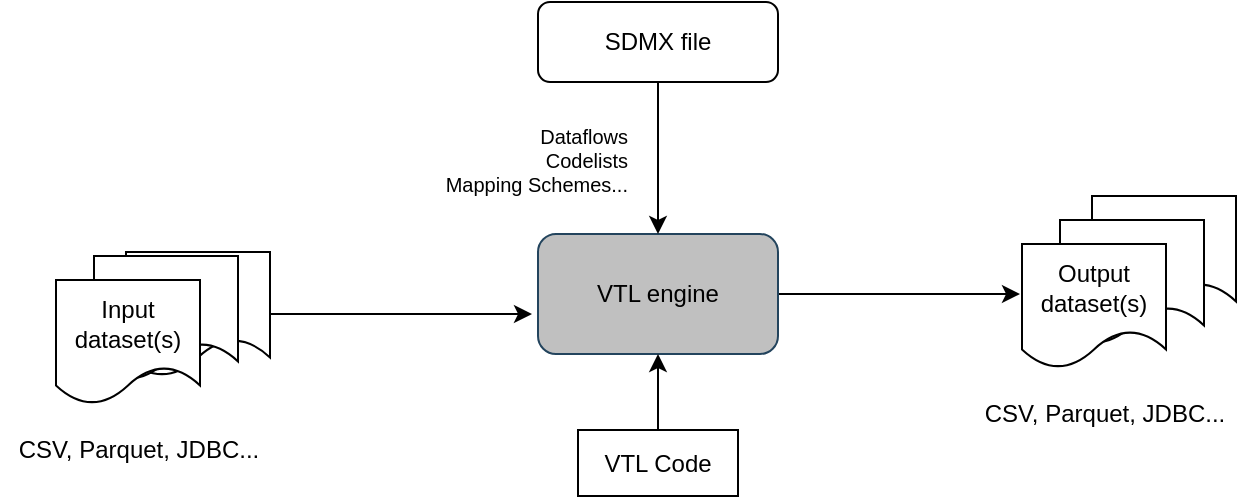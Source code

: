 <mxfile>
    <diagram id="1ycbiQFayEArfO1JpNZU" name="SDMX - VTL">
        <mxGraphModel dx="712" dy="494" grid="0" gridSize="10" guides="1" tooltips="1" connect="1" arrows="1" fold="1" page="1" pageScale="1" pageWidth="1654" pageHeight="1169" math="0" shadow="0">
            <root>
                <mxCell id="0"/>
                <mxCell id="1" parent="0"/>
                <mxCell id="hvFgMO2sP3erS0Mrnt4W-3" value="SDMX file" style="rounded=1;whiteSpace=wrap;html=1;" parent="1" vertex="1">
                    <mxGeometry x="735" y="539" width="120" height="40" as="geometry"/>
                </mxCell>
                <mxCell id="r5dNbKfaTc3IfCNlbxce-11" style="edgeStyle=orthogonalEdgeStyle;rounded=0;orthogonalLoop=1;jettySize=auto;html=1;" parent="1" source="Tq20pD2vIBplVWwXeoZc-1" edge="1">
                    <mxGeometry relative="1" as="geometry">
                        <mxPoint x="976" y="685" as="targetPoint"/>
                    </mxGeometry>
                </mxCell>
                <mxCell id="Tq20pD2vIBplVWwXeoZc-1" value="VTL engine" style="rounded=1;whiteSpace=wrap;html=1;fillColor=#C0C0C0;strokeColor=#23445d;" parent="1" vertex="1">
                    <mxGeometry x="735" y="655" width="120" height="60" as="geometry"/>
                </mxCell>
                <mxCell id="ZYze7_MF27uXMl--vlt8-5" style="edgeStyle=orthogonalEdgeStyle;rounded=0;orthogonalLoop=1;jettySize=auto;html=1;" parent="1" source="ZYze7_MF27uXMl--vlt8-1" edge="1">
                    <mxGeometry relative="1" as="geometry">
                        <mxPoint x="732" y="695" as="targetPoint"/>
                    </mxGeometry>
                </mxCell>
                <mxCell id="r5dNbKfaTc3IfCNlbxce-5" value="" style="group" parent="1" vertex="1" connectable="0">
                    <mxGeometry x="466" y="654" width="139" height="124" as="geometry"/>
                </mxCell>
                <mxCell id="ZYze7_MF27uXMl--vlt8-1" value="" style="shape=document;whiteSpace=wrap;html=1;boundedLbl=1;" parent="r5dNbKfaTc3IfCNlbxce-5" vertex="1">
                    <mxGeometry x="63" y="10" width="72" height="62" as="geometry"/>
                </mxCell>
                <mxCell id="ZYze7_MF27uXMl--vlt8-2" value="" style="shape=document;whiteSpace=wrap;html=1;boundedLbl=1;" parent="r5dNbKfaTc3IfCNlbxce-5" vertex="1">
                    <mxGeometry x="47" y="12" width="72" height="62" as="geometry"/>
                </mxCell>
                <mxCell id="ZYze7_MF27uXMl--vlt8-3" value="Input dataset(s)" style="shape=document;whiteSpace=wrap;html=1;boundedLbl=1;" parent="r5dNbKfaTc3IfCNlbxce-5" vertex="1">
                    <mxGeometry x="28" y="24" width="72" height="62" as="geometry"/>
                </mxCell>
                <mxCell id="ZYze7_MF27uXMl--vlt8-4" value="CSV, Parquet, JDBC..." style="text;html=1;strokeColor=none;fillColor=none;align=center;verticalAlign=middle;whiteSpace=wrap;rounded=0;" parent="r5dNbKfaTc3IfCNlbxce-5" vertex="1">
                    <mxGeometry y="94" width="139" height="30" as="geometry"/>
                </mxCell>
                <mxCell id="r5dNbKfaTc3IfCNlbxce-6" value="" style="group" parent="1" vertex="1" connectable="0">
                    <mxGeometry x="949" y="636" width="139" height="124" as="geometry"/>
                </mxCell>
                <mxCell id="r5dNbKfaTc3IfCNlbxce-7" value="" style="shape=document;whiteSpace=wrap;html=1;boundedLbl=1;" parent="r5dNbKfaTc3IfCNlbxce-6" vertex="1">
                    <mxGeometry x="63" width="72" height="62" as="geometry"/>
                </mxCell>
                <mxCell id="r5dNbKfaTc3IfCNlbxce-8" value="" style="shape=document;whiteSpace=wrap;html=1;boundedLbl=1;" parent="r5dNbKfaTc3IfCNlbxce-6" vertex="1">
                    <mxGeometry x="47" y="12" width="72" height="62" as="geometry"/>
                </mxCell>
                <mxCell id="r5dNbKfaTc3IfCNlbxce-9" value="Output dataset(s)" style="shape=document;whiteSpace=wrap;html=1;boundedLbl=1;" parent="r5dNbKfaTc3IfCNlbxce-6" vertex="1">
                    <mxGeometry x="28" y="24" width="72" height="62" as="geometry"/>
                </mxCell>
                <mxCell id="r5dNbKfaTc3IfCNlbxce-10" value="CSV, Parquet, JDBC..." style="text;html=1;strokeColor=none;fillColor=none;align=center;verticalAlign=middle;whiteSpace=wrap;rounded=0;" parent="r5dNbKfaTc3IfCNlbxce-6" vertex="1">
                    <mxGeometry y="94" width="139" height="30" as="geometry"/>
                </mxCell>
                <mxCell id="UTozel-sNgLe_KjJfFok-4" style="edgeStyle=orthogonalEdgeStyle;rounded=0;orthogonalLoop=1;jettySize=auto;html=1;entryX=0.5;entryY=1;entryDx=0;entryDy=0;" parent="1" source="UTozel-sNgLe_KjJfFok-3" target="Tq20pD2vIBplVWwXeoZc-1" edge="1">
                    <mxGeometry relative="1" as="geometry"/>
                </mxCell>
                <mxCell id="UTozel-sNgLe_KjJfFok-3" value="VTL Code" style="whiteSpace=wrap;html=1;" parent="1" vertex="1">
                    <mxGeometry x="755" y="753" width="80" height="33" as="geometry"/>
                </mxCell>
                <mxCell id="0X4U3C7x06OTdeY29D7O-1" value="&lt;font style=&quot;font-size: 10px;&quot;&gt;Dataflows&lt;br&gt;Codelists&lt;br&gt; Mapping Schemes...&lt;/font&gt;" style="text;html=1;strokeColor=none;fillColor=none;align=right;verticalAlign=middle;whiteSpace=wrap;rounded=0;dashed=1;fontSize=7;" parent="1" vertex="1">
                    <mxGeometry x="664" y="603" width="118" height="30" as="geometry"/>
                </mxCell>
                <mxCell id="2" style="edgeStyle=orthogonalEdgeStyle;rounded=0;orthogonalLoop=1;jettySize=auto;html=1;exitX=0.5;exitY=1;exitDx=0;exitDy=0;entryX=0.5;entryY=0;entryDx=0;entryDy=0;" edge="1" parent="1" source="hvFgMO2sP3erS0Mrnt4W-3" target="Tq20pD2vIBplVWwXeoZc-1">
                    <mxGeometry relative="1" as="geometry">
                        <mxPoint x="742" y="705" as="targetPoint"/>
                        <mxPoint x="611" y="705" as="sourcePoint"/>
                    </mxGeometry>
                </mxCell>
            </root>
        </mxGraphModel>
    </diagram>
</mxfile>